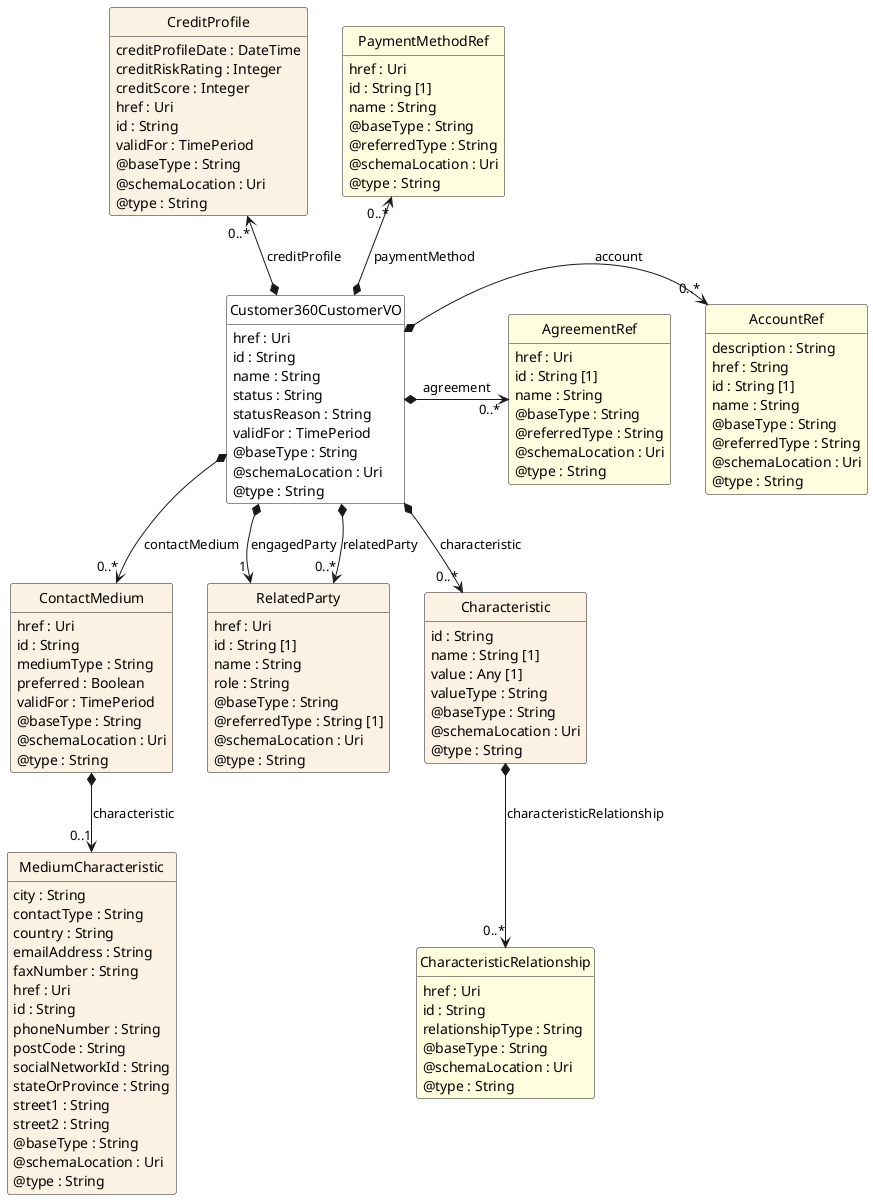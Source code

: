 @startuml
hide circle
hide methods
hide stereotype
show <<Enumeration>> stereotype
skinparam class {
   BackgroundColor<<Enumeration>> #E6F5F7
   BackgroundColor<<Ref>> #FFFFE0
   BackgroundColor<<Pivot>> #FFFFFFF
   BackgroundColor<<SimpleType>> #E2F0DA
   BackgroundColor #FCF2E3
}

class Customer360CustomerVO <<Pivot>> {
    href : Uri
    id : String
    name : String
    status : String
    statusReason : String
    validFor : TimePeriod
    @baseType : String
    @schemaLocation : Uri
    @type : String
}

class ContactMedium  {
    href : Uri
    id : String
    mediumType : String
    preferred : Boolean
    validFor : TimePeriod
    @baseType : String
    @schemaLocation : Uri
    @type : String
}

class MediumCharacteristic  {
    city : String
    contactType : String
    country : String
    emailAddress : String
    faxNumber : String
    href : Uri
    id : String
    phoneNumber : String
    postCode : String
    socialNetworkId : String
    stateOrProvince : String
    street1 : String
    street2 : String
    @baseType : String
    @schemaLocation : Uri
    @type : String
}

class CreditProfile  {
    creditProfileDate : DateTime
    creditRiskRating : Integer
    creditScore : Integer
    href : Uri
    id : String
    validFor : TimePeriod
    @baseType : String
    @schemaLocation : Uri
    @type : String
}

class AgreementRef  <<Ref>> {
    href : Uri
    id : String [1]
    name : String
    @baseType : String
    @referredType : String
    @schemaLocation : Uri
    @type : String
}

class RelatedParty  {
    href : Uri
    id : String [1]
    name : String
    role : String
    @baseType : String
    @referredType : String [1]
    @schemaLocation : Uri
    @type : String
}

class Characteristic  {
    id : String
    name : String [1]
    value : Any [1]
    valueType : String
    @baseType : String
    @schemaLocation : Uri
    @type : String
}

class CharacteristicRelationship  <<Ref>> {
    href : Uri
    id : String
    relationshipType : String
    @baseType : String
    @schemaLocation : Uri
    @type : String
}

class PaymentMethodRef  <<Ref>> {
    href : Uri
    id : String [1]
    name : String
    @baseType : String
    @referredType : String
    @schemaLocation : Uri
    @type : String
}

class AccountRef  <<Ref>> {
    description : String
    href : String
    id : String [1]
    name : String
    @baseType : String
    @referredType : String
    @schemaLocation : Uri
    @type : String
}

AccountRef "0..*" <-left-* Customer360CustomerVO : account

Customer360CustomerVO *-right-> "0..*" AgreementRef : agreement

CreditProfile "0..*" <--* Customer360CustomerVO : creditProfile

PaymentMethodRef "0..*" <--* Customer360CustomerVO : paymentMethod

Customer360CustomerVO *-->  "1" RelatedParty : engagedParty

Customer360CustomerVO *-->  "0..*" RelatedParty : relatedParty

Customer360CustomerVO *-->  "0..*" ContactMedium : contactMedium

Customer360CustomerVO *-->  "0..*" Characteristic : characteristic

ContactMedium *-->  "0..1" MediumCharacteristic : characteristic

Characteristic *-->  "0..*" CharacteristicRelationship : characteristicRelationship

@enduml